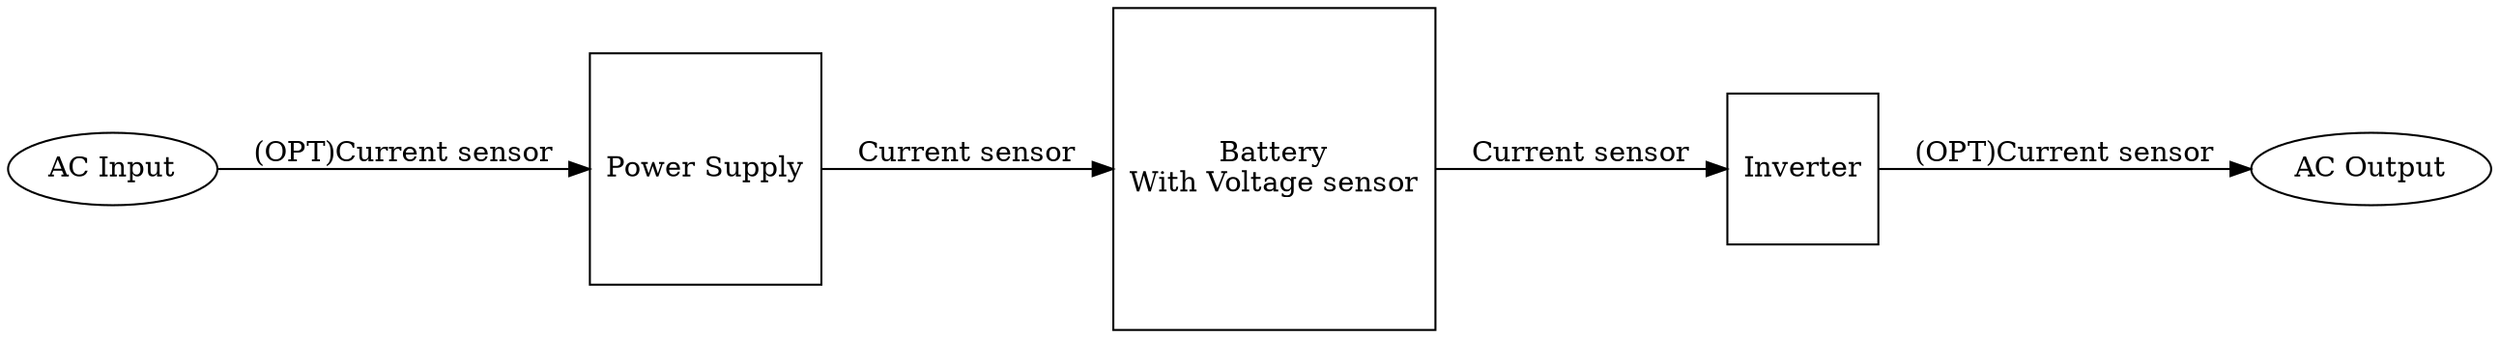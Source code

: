 digraph ups {
	rankdir=LR;
	charger [label="Power Supply", shape="square"];
	battery [label="Battery\nWith Voltage sensor", shape="square"];
	inverter [label="Inverter", shape="square"];
	acOut [label="AC Output"];
	acIn [label="AC Input"];

	acIn -> charger [label="(OPT)Current sensor"];
	inverter -> acOut [label="(OPT)Current sensor"];

	charger -> battery [label="Current sensor"];
	battery -> inverter [label="Current sensor"];
	
}
